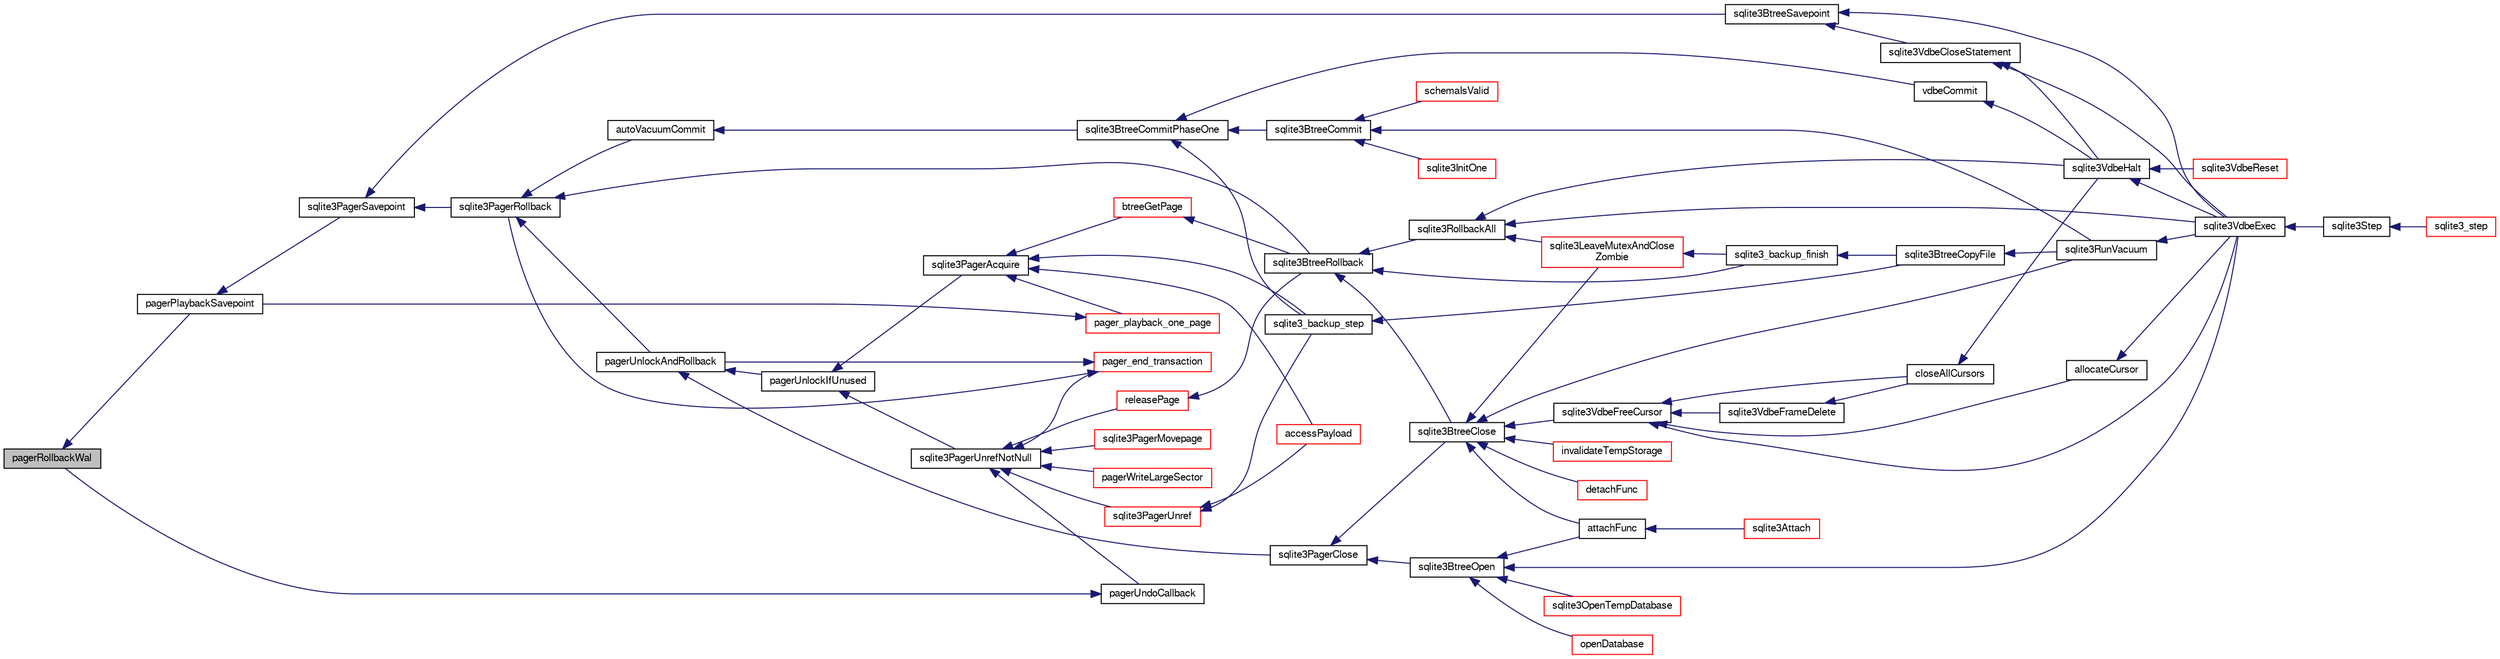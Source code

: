 digraph "pagerRollbackWal"
{
  edge [fontname="FreeSans",fontsize="10",labelfontname="FreeSans",labelfontsize="10"];
  node [fontname="FreeSans",fontsize="10",shape=record];
  rankdir="LR";
  Node204882 [label="pagerRollbackWal",height=0.2,width=0.4,color="black", fillcolor="grey75", style="filled", fontcolor="black"];
  Node204882 -> Node204883 [dir="back",color="midnightblue",fontsize="10",style="solid",fontname="FreeSans"];
  Node204883 [label="pagerPlaybackSavepoint",height=0.2,width=0.4,color="black", fillcolor="white", style="filled",URL="$sqlite3_8c.html#aedf76c3b6661c4244cc3e2c5464fd12e"];
  Node204883 -> Node204884 [dir="back",color="midnightblue",fontsize="10",style="solid",fontname="FreeSans"];
  Node204884 [label="sqlite3PagerSavepoint",height=0.2,width=0.4,color="black", fillcolor="white", style="filled",URL="$sqlite3_8c.html#a8b5f1920b6a8b564a47e243868f2c8d4"];
  Node204884 -> Node204885 [dir="back",color="midnightblue",fontsize="10",style="solid",fontname="FreeSans"];
  Node204885 [label="sqlite3PagerRollback",height=0.2,width=0.4,color="black", fillcolor="white", style="filled",URL="$sqlite3_8c.html#afdd2ecbb97b7a716892ff6bd10c7dfd0"];
  Node204885 -> Node204886 [dir="back",color="midnightblue",fontsize="10",style="solid",fontname="FreeSans"];
  Node204886 [label="pagerUnlockAndRollback",height=0.2,width=0.4,color="black", fillcolor="white", style="filled",URL="$sqlite3_8c.html#a02d96b7bf62c3b13ba905d168914518c"];
  Node204886 -> Node204887 [dir="back",color="midnightblue",fontsize="10",style="solid",fontname="FreeSans"];
  Node204887 [label="sqlite3PagerClose",height=0.2,width=0.4,color="black", fillcolor="white", style="filled",URL="$sqlite3_8c.html#af94b1f96b60689fd09422cce2c85f53f"];
  Node204887 -> Node204888 [dir="back",color="midnightblue",fontsize="10",style="solid",fontname="FreeSans"];
  Node204888 [label="sqlite3BtreeOpen",height=0.2,width=0.4,color="black", fillcolor="white", style="filled",URL="$sqlite3_8c.html#a13dcb44dc34af6ce9d38de9c5aa975f9"];
  Node204888 -> Node204889 [dir="back",color="midnightblue",fontsize="10",style="solid",fontname="FreeSans"];
  Node204889 [label="sqlite3VdbeExec",height=0.2,width=0.4,color="black", fillcolor="white", style="filled",URL="$sqlite3_8c.html#a8ce40a614bdc56719c4d642b1e4dfb21"];
  Node204889 -> Node204890 [dir="back",color="midnightblue",fontsize="10",style="solid",fontname="FreeSans"];
  Node204890 [label="sqlite3Step",height=0.2,width=0.4,color="black", fillcolor="white", style="filled",URL="$sqlite3_8c.html#a3f2872e873e2758a4beedad1d5113554"];
  Node204890 -> Node204891 [dir="back",color="midnightblue",fontsize="10",style="solid",fontname="FreeSans"];
  Node204891 [label="sqlite3_step",height=0.2,width=0.4,color="red", fillcolor="white", style="filled",URL="$sqlite3_8h.html#ac1e491ce36b7471eb28387f7d3c74334"];
  Node204888 -> Node204917 [dir="back",color="midnightblue",fontsize="10",style="solid",fontname="FreeSans"];
  Node204917 [label="attachFunc",height=0.2,width=0.4,color="black", fillcolor="white", style="filled",URL="$sqlite3_8c.html#a69cb751a7da501b9a0aa37e0d7c3eaf7"];
  Node204917 -> Node204918 [dir="back",color="midnightblue",fontsize="10",style="solid",fontname="FreeSans"];
  Node204918 [label="sqlite3Attach",height=0.2,width=0.4,color="red", fillcolor="white", style="filled",URL="$sqlite3_8c.html#ae0907fe0b43cc1b4c7e6a16213e8546f"];
  Node204888 -> Node205150 [dir="back",color="midnightblue",fontsize="10",style="solid",fontname="FreeSans"];
  Node205150 [label="sqlite3OpenTempDatabase",height=0.2,width=0.4,color="red", fillcolor="white", style="filled",URL="$sqlite3_8c.html#aaf3088380b731428b72d3b5777f93755"];
  Node204888 -> Node205124 [dir="back",color="midnightblue",fontsize="10",style="solid",fontname="FreeSans"];
  Node205124 [label="openDatabase",height=0.2,width=0.4,color="red", fillcolor="white", style="filled",URL="$sqlite3_8c.html#a6a9c3bc3a64234e863413f41db473758"];
  Node204887 -> Node205155 [dir="back",color="midnightblue",fontsize="10",style="solid",fontname="FreeSans"];
  Node205155 [label="sqlite3BtreeClose",height=0.2,width=0.4,color="black", fillcolor="white", style="filled",URL="$sqlite3_8c.html#a729b65009b66a99200496b09c124df01"];
  Node205155 -> Node205156 [dir="back",color="midnightblue",fontsize="10",style="solid",fontname="FreeSans"];
  Node205156 [label="sqlite3VdbeFreeCursor",height=0.2,width=0.4,color="black", fillcolor="white", style="filled",URL="$sqlite3_8c.html#a0f9084083e1d0639708934630f33d6ef"];
  Node205156 -> Node205157 [dir="back",color="midnightblue",fontsize="10",style="solid",fontname="FreeSans"];
  Node205157 [label="sqlite3VdbeFrameDelete",height=0.2,width=0.4,color="black", fillcolor="white", style="filled",URL="$sqlite3_8c.html#adb3773fdfb1685857e28891f76365900"];
  Node205157 -> Node205158 [dir="back",color="midnightblue",fontsize="10",style="solid",fontname="FreeSans"];
  Node205158 [label="closeAllCursors",height=0.2,width=0.4,color="black", fillcolor="white", style="filled",URL="$sqlite3_8c.html#af1ac189735864dd6989a8c5af4557547"];
  Node205158 -> Node205108 [dir="back",color="midnightblue",fontsize="10",style="solid",fontname="FreeSans"];
  Node205108 [label="sqlite3VdbeHalt",height=0.2,width=0.4,color="black", fillcolor="white", style="filled",URL="$sqlite3_8c.html#a8d1d99703d999190fbc35ecc981cb709"];
  Node205108 -> Node205109 [dir="back",color="midnightblue",fontsize="10",style="solid",fontname="FreeSans"];
  Node205109 [label="sqlite3VdbeReset",height=0.2,width=0.4,color="red", fillcolor="white", style="filled",URL="$sqlite3_8c.html#a315a913742f7267f90d46d41446353b1"];
  Node205108 -> Node204889 [dir="back",color="midnightblue",fontsize="10",style="solid",fontname="FreeSans"];
  Node205156 -> Node205158 [dir="back",color="midnightblue",fontsize="10",style="solid",fontname="FreeSans"];
  Node205156 -> Node205159 [dir="back",color="midnightblue",fontsize="10",style="solid",fontname="FreeSans"];
  Node205159 [label="allocateCursor",height=0.2,width=0.4,color="black", fillcolor="white", style="filled",URL="$sqlite3_8c.html#a5083c054ea81802294e539b00a57aad4"];
  Node205159 -> Node204889 [dir="back",color="midnightblue",fontsize="10",style="solid",fontname="FreeSans"];
  Node205156 -> Node204889 [dir="back",color="midnightblue",fontsize="10",style="solid",fontname="FreeSans"];
  Node205155 -> Node204917 [dir="back",color="midnightblue",fontsize="10",style="solid",fontname="FreeSans"];
  Node205155 -> Node205104 [dir="back",color="midnightblue",fontsize="10",style="solid",fontname="FreeSans"];
  Node205104 [label="detachFunc",height=0.2,width=0.4,color="red", fillcolor="white", style="filled",URL="$sqlite3_8c.html#a2b3dd04cb87abd088926ab0082a60b77"];
  Node205155 -> Node205105 [dir="back",color="midnightblue",fontsize="10",style="solid",fontname="FreeSans"];
  Node205105 [label="invalidateTempStorage",height=0.2,width=0.4,color="red", fillcolor="white", style="filled",URL="$sqlite3_8c.html#a759777a1eb3c3e96a5af94932b39e69a"];
  Node205155 -> Node205075 [dir="back",color="midnightblue",fontsize="10",style="solid",fontname="FreeSans"];
  Node205075 [label="sqlite3RunVacuum",height=0.2,width=0.4,color="black", fillcolor="white", style="filled",URL="$sqlite3_8c.html#a5e83ddc7b3e7e8e79ad5d1fc92de1d2f"];
  Node205075 -> Node204889 [dir="back",color="midnightblue",fontsize="10",style="solid",fontname="FreeSans"];
  Node205155 -> Node205118 [dir="back",color="midnightblue",fontsize="10",style="solid",fontname="FreeSans"];
  Node205118 [label="sqlite3LeaveMutexAndClose\lZombie",height=0.2,width=0.4,color="red", fillcolor="white", style="filled",URL="$sqlite3_8c.html#afe3a37c29dcb0fe9fc15fe07a3976f59"];
  Node205118 -> Node205119 [dir="back",color="midnightblue",fontsize="10",style="solid",fontname="FreeSans"];
  Node205119 [label="sqlite3_backup_finish",height=0.2,width=0.4,color="black", fillcolor="white", style="filled",URL="$sqlite3_8h.html#a176857dd58d99be53b6d7305533e0048"];
  Node205119 -> Node205103 [dir="back",color="midnightblue",fontsize="10",style="solid",fontname="FreeSans"];
  Node205103 [label="sqlite3BtreeCopyFile",height=0.2,width=0.4,color="black", fillcolor="white", style="filled",URL="$sqlite3_8c.html#a4d9e19a79f0d5c1dfcef0bd137ae83f9"];
  Node205103 -> Node205075 [dir="back",color="midnightblue",fontsize="10",style="solid",fontname="FreeSans"];
  Node204886 -> Node205160 [dir="back",color="midnightblue",fontsize="10",style="solid",fontname="FreeSans"];
  Node205160 [label="pagerUnlockIfUnused",height=0.2,width=0.4,color="black", fillcolor="white", style="filled",URL="$sqlite3_8c.html#abf547f4276efb6f10262f7fde1e4d065"];
  Node205160 -> Node205161 [dir="back",color="midnightblue",fontsize="10",style="solid",fontname="FreeSans"];
  Node205161 [label="sqlite3PagerAcquire",height=0.2,width=0.4,color="black", fillcolor="white", style="filled",URL="$sqlite3_8c.html#a22a53daafd2bd778cda390312651f994"];
  Node205161 -> Node205162 [dir="back",color="midnightblue",fontsize="10",style="solid",fontname="FreeSans"];
  Node205162 [label="pager_playback_one_page",height=0.2,width=0.4,color="red", fillcolor="white", style="filled",URL="$sqlite3_8c.html#adfca1dee9939482792fe2b4ed982d00e"];
  Node205162 -> Node204883 [dir="back",color="midnightblue",fontsize="10",style="solid",fontname="FreeSans"];
  Node205161 -> Node205169 [dir="back",color="midnightblue",fontsize="10",style="solid",fontname="FreeSans"];
  Node205169 [label="btreeGetPage",height=0.2,width=0.4,color="red", fillcolor="white", style="filled",URL="$sqlite3_8c.html#ac59679e30ceb0190614fbd19a7feb6de"];
  Node205169 -> Node205208 [dir="back",color="midnightblue",fontsize="10",style="solid",fontname="FreeSans"];
  Node205208 [label="sqlite3BtreeRollback",height=0.2,width=0.4,color="black", fillcolor="white", style="filled",URL="$sqlite3_8c.html#a317473acdafdd688385c8954f09de186"];
  Node205208 -> Node205155 [dir="back",color="midnightblue",fontsize="10",style="solid",fontname="FreeSans"];
  Node205208 -> Node205119 [dir="back",color="midnightblue",fontsize="10",style="solid",fontname="FreeSans"];
  Node205208 -> Node205107 [dir="back",color="midnightblue",fontsize="10",style="solid",fontname="FreeSans"];
  Node205107 [label="sqlite3RollbackAll",height=0.2,width=0.4,color="black", fillcolor="white", style="filled",URL="$sqlite3_8c.html#ad902dd388d73208539f557962e3fe6bb"];
  Node205107 -> Node205108 [dir="back",color="midnightblue",fontsize="10",style="solid",fontname="FreeSans"];
  Node205107 -> Node204889 [dir="back",color="midnightblue",fontsize="10",style="solid",fontname="FreeSans"];
  Node205107 -> Node205118 [dir="back",color="midnightblue",fontsize="10",style="solid",fontname="FreeSans"];
  Node205161 -> Node205210 [dir="back",color="midnightblue",fontsize="10",style="solid",fontname="FreeSans"];
  Node205210 [label="accessPayload",height=0.2,width=0.4,color="red", fillcolor="white", style="filled",URL="$sqlite3_8c.html#acf70e6d3cb6afd54d677b3dffb6959d2"];
  Node205161 -> Node205102 [dir="back",color="midnightblue",fontsize="10",style="solid",fontname="FreeSans"];
  Node205102 [label="sqlite3_backup_step",height=0.2,width=0.4,color="black", fillcolor="white", style="filled",URL="$sqlite3_8h.html#a1699b75e98d082eebc465a9e64c35269"];
  Node205102 -> Node205103 [dir="back",color="midnightblue",fontsize="10",style="solid",fontname="FreeSans"];
  Node205160 -> Node205229 [dir="back",color="midnightblue",fontsize="10",style="solid",fontname="FreeSans"];
  Node205229 [label="sqlite3PagerUnrefNotNull",height=0.2,width=0.4,color="black", fillcolor="white", style="filled",URL="$sqlite3_8c.html#a4b314f96f09f5c68c94672e420e31ab9"];
  Node205229 -> Node205230 [dir="back",color="midnightblue",fontsize="10",style="solid",fontname="FreeSans"];
  Node205230 [label="pager_end_transaction",height=0.2,width=0.4,color="red", fillcolor="white", style="filled",URL="$sqlite3_8c.html#a0814e2cfab386b1e3ba74528870339fe"];
  Node205230 -> Node204886 [dir="back",color="midnightblue",fontsize="10",style="solid",fontname="FreeSans"];
  Node205230 -> Node204885 [dir="back",color="midnightblue",fontsize="10",style="solid",fontname="FreeSans"];
  Node205229 -> Node205233 [dir="back",color="midnightblue",fontsize="10",style="solid",fontname="FreeSans"];
  Node205233 [label="pagerUndoCallback",height=0.2,width=0.4,color="black", fillcolor="white", style="filled",URL="$sqlite3_8c.html#aca578b7eaed97dbbc2219eb67e1de24f"];
  Node205233 -> Node204882 [dir="back",color="midnightblue",fontsize="10",style="solid",fontname="FreeSans"];
  Node205229 -> Node205234 [dir="back",color="midnightblue",fontsize="10",style="solid",fontname="FreeSans"];
  Node205234 [label="sqlite3PagerUnref",height=0.2,width=0.4,color="red", fillcolor="white", style="filled",URL="$sqlite3_8c.html#aa9d040b7f24a8a5d99bf96863b52cd15"];
  Node205234 -> Node205210 [dir="back",color="midnightblue",fontsize="10",style="solid",fontname="FreeSans"];
  Node205234 -> Node205102 [dir="back",color="midnightblue",fontsize="10",style="solid",fontname="FreeSans"];
  Node205229 -> Node205251 [dir="back",color="midnightblue",fontsize="10",style="solid",fontname="FreeSans"];
  Node205251 [label="pagerWriteLargeSector",height=0.2,width=0.4,color="red", fillcolor="white", style="filled",URL="$sqlite3_8c.html#a06334f0cc1c2dc95ffe29c2359928b92"];
  Node205229 -> Node205253 [dir="back",color="midnightblue",fontsize="10",style="solid",fontname="FreeSans"];
  Node205253 [label="sqlite3PagerMovepage",height=0.2,width=0.4,color="red", fillcolor="white", style="filled",URL="$sqlite3_8c.html#a8cdedc7a185709301f12c4d7b305aa1e"];
  Node205229 -> Node205260 [dir="back",color="midnightblue",fontsize="10",style="solid",fontname="FreeSans"];
  Node205260 [label="releasePage",height=0.2,width=0.4,color="red", fillcolor="white", style="filled",URL="$sqlite3_8c.html#a92c6fb14f9bcf117440c35116c26d6c4"];
  Node205260 -> Node205208 [dir="back",color="midnightblue",fontsize="10",style="solid",fontname="FreeSans"];
  Node204885 -> Node205202 [dir="back",color="midnightblue",fontsize="10",style="solid",fontname="FreeSans"];
  Node205202 [label="autoVacuumCommit",height=0.2,width=0.4,color="black", fillcolor="white", style="filled",URL="$sqlite3_8c.html#a809d22c6311135ae3048adf41febaef0"];
  Node205202 -> Node205203 [dir="back",color="midnightblue",fontsize="10",style="solid",fontname="FreeSans"];
  Node205203 [label="sqlite3BtreeCommitPhaseOne",height=0.2,width=0.4,color="black", fillcolor="white", style="filled",URL="$sqlite3_8c.html#ae266cba101e64ad99a166f237532e262"];
  Node205203 -> Node205204 [dir="back",color="midnightblue",fontsize="10",style="solid",fontname="FreeSans"];
  Node205204 [label="sqlite3BtreeCommit",height=0.2,width=0.4,color="black", fillcolor="white", style="filled",URL="$sqlite3_8c.html#a8e56ab314556935f9f73080147d26419"];
  Node205204 -> Node204915 [dir="back",color="midnightblue",fontsize="10",style="solid",fontname="FreeSans"];
  Node204915 [label="sqlite3InitOne",height=0.2,width=0.4,color="red", fillcolor="white", style="filled",URL="$sqlite3_8c.html#ac4318b25df65269906b0379251fe9b85"];
  Node205204 -> Node205100 [dir="back",color="midnightblue",fontsize="10",style="solid",fontname="FreeSans"];
  Node205100 [label="schemaIsValid",height=0.2,width=0.4,color="red", fillcolor="white", style="filled",URL="$sqlite3_8c.html#a7c466fe28e7ca6f46b8bf72c46d9738d"];
  Node205204 -> Node205075 [dir="back",color="midnightblue",fontsize="10",style="solid",fontname="FreeSans"];
  Node205203 -> Node205102 [dir="back",color="midnightblue",fontsize="10",style="solid",fontname="FreeSans"];
  Node205203 -> Node205205 [dir="back",color="midnightblue",fontsize="10",style="solid",fontname="FreeSans"];
  Node205205 [label="vdbeCommit",height=0.2,width=0.4,color="black", fillcolor="white", style="filled",URL="$sqlite3_8c.html#a5d7f1e0625451b987728f600cfe1b92d"];
  Node205205 -> Node205108 [dir="back",color="midnightblue",fontsize="10",style="solid",fontname="FreeSans"];
  Node204885 -> Node205208 [dir="back",color="midnightblue",fontsize="10",style="solid",fontname="FreeSans"];
  Node204884 -> Node205256 [dir="back",color="midnightblue",fontsize="10",style="solid",fontname="FreeSans"];
  Node205256 [label="sqlite3BtreeSavepoint",height=0.2,width=0.4,color="black", fillcolor="white", style="filled",URL="$sqlite3_8c.html#a4580edf7e5192abf64317a3931972115"];
  Node205256 -> Node205257 [dir="back",color="midnightblue",fontsize="10",style="solid",fontname="FreeSans"];
  Node205257 [label="sqlite3VdbeCloseStatement",height=0.2,width=0.4,color="black", fillcolor="white", style="filled",URL="$sqlite3_8c.html#a4c26892e24ee00a0b5ba3bdeaf2d36fa"];
  Node205257 -> Node205108 [dir="back",color="midnightblue",fontsize="10",style="solid",fontname="FreeSans"];
  Node205257 -> Node204889 [dir="back",color="midnightblue",fontsize="10",style="solid",fontname="FreeSans"];
  Node205256 -> Node204889 [dir="back",color="midnightblue",fontsize="10",style="solid",fontname="FreeSans"];
}
